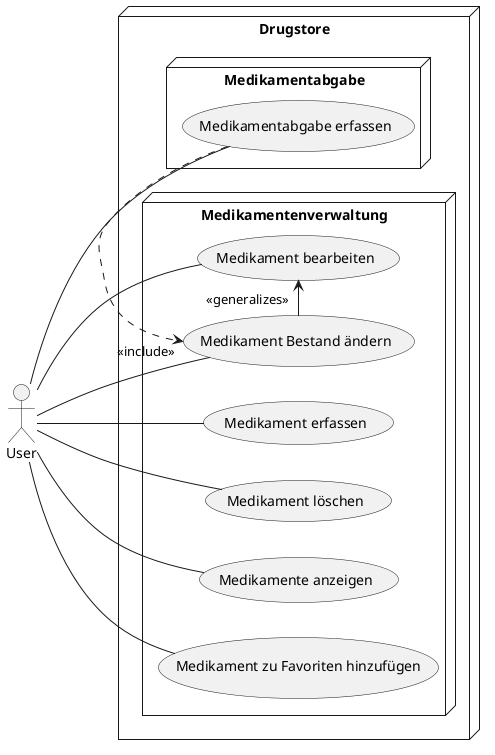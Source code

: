 ﻿@startuml usecase-overview
left to right direction
node Drugstore {

    node Medikamentenverwaltung {
        usecase "Medikament erfassen" as UC21
        usecase "Medikament bearbeiten" as UC22
        usecase "Medikament löschen" as UC23
        usecase "Medikamente anzeigen" as UC24
        usecase "Medikament Bestand ändern" as UC25
        usecase "Medikament zu Favoriten hinzufügen" as UC26
    }

    node Medikamentabgabe {
        usecase "Medikamentabgabe erfassen" as UC31
    }
}

:User: -- UC21
:User: -- UC22
:User: -- UC23
:User: -- UC24
:User: -- UC25
:User: -- UC26

:User: --- UC31


UC22 <- "<<generalizes>>" UC25

UC31 .> "<<include>>" UC25


@enduml